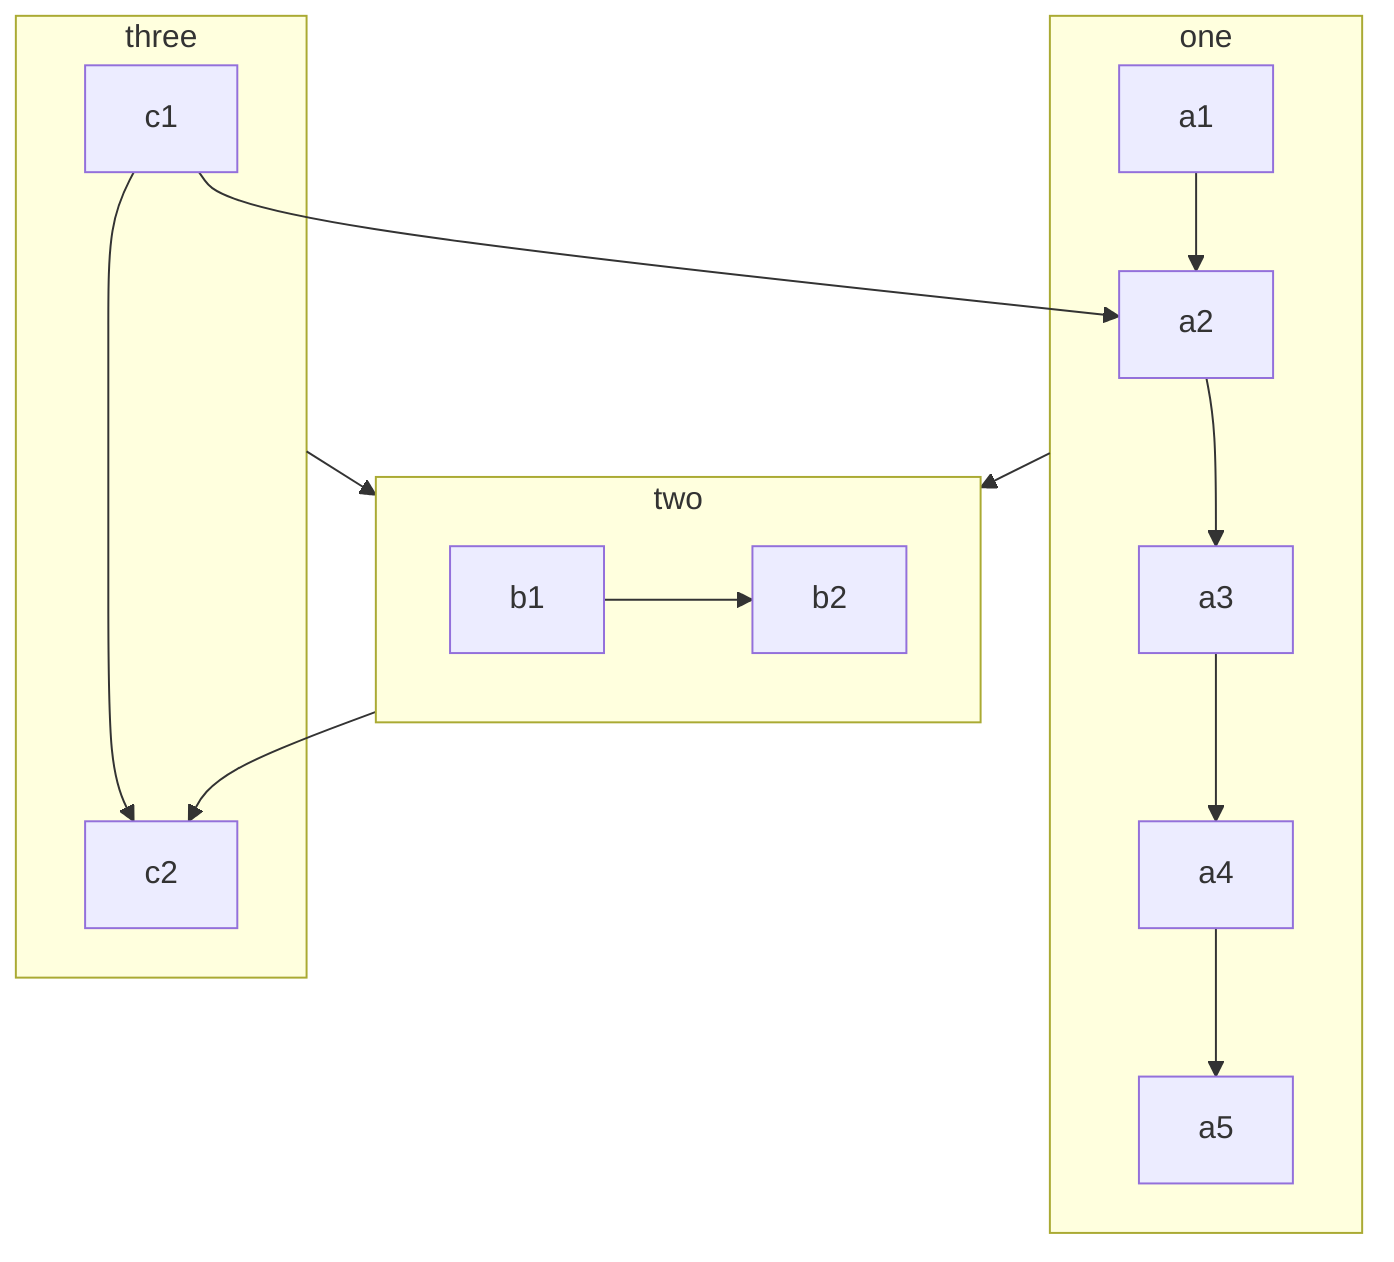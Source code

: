 flowchart TB
    c1-->a2
    subgraph one
    a1-->a2
    a2-->a3
    a3-->a4
    a4-->a5
    end
    subgraph two
    b1-->b2
    end
    subgraph three
    c1-->c2
    end
    one --> two
    three --> two
    two --> c2